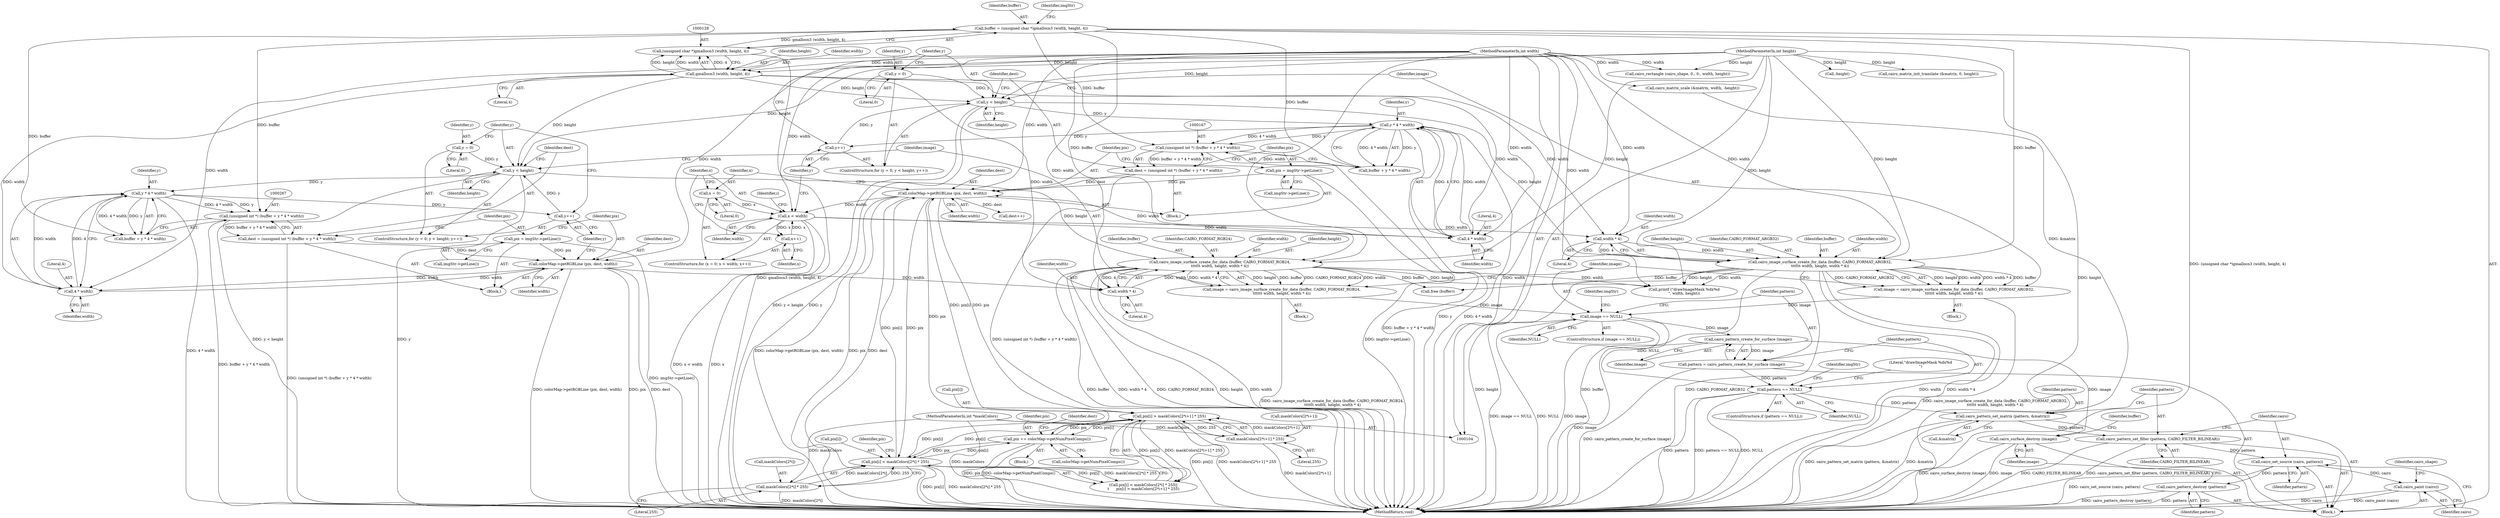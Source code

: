 digraph "0_poppler_7b2d314a61fd0e12f47c62996cb49ec0d1ba747a_1@API" {
"1000302" [label="(Call,cairo_pattern_create_for_surface (image))"];
"1000293" [label="(Call,image == NULL)"];
"1000282" [label="(Call,image = cairo_image_surface_create_for_data (buffer, CAIRO_FORMAT_RGB24,\n\t\t\t\t\t\t width, height, width * 4))"];
"1000284" [label="(Call,cairo_image_surface_create_for_data (buffer, CAIRO_FORMAT_RGB24,\n\t\t\t\t\t\t width, height, width * 4))"];
"1000125" [label="(Call,buffer = (unsigned char *)gmallocn3 (width, height, 4))"];
"1000127" [label="(Call,(unsigned char *)gmallocn3 (width, height, 4))"];
"1000129" [label="(Call,gmallocn3 (width, height, 4))"];
"1000108" [label="(MethodParameterIn,int width)"];
"1000109" [label="(MethodParameterIn,int height)"];
"1000289" [label="(Call,width * 4)"];
"1000278" [label="(Call,colorMap->getRGBLine (pix, dest, width))"];
"1000275" [label="(Call,pix = imgStr->getLine())"];
"1000264" [label="(Call,dest = (unsigned int *) (buffer + y * 4 * width))"];
"1000266" [label="(Call,(unsigned int *) (buffer + y * 4 * width))"];
"1000270" [label="(Call,y * 4 * width)"];
"1000258" [label="(Call,y < height)"];
"1000261" [label="(Call,y++)"];
"1000255" [label="(Call,y = 0)"];
"1000272" [label="(Call,4 * width)"];
"1000242" [label="(Call,image = cairo_image_surface_create_for_data (buffer, CAIRO_FORMAT_ARGB32,\n\t\t\t\t\t\t width, height, width * 4))"];
"1000244" [label="(Call,cairo_image_surface_create_for_data (buffer, CAIRO_FORMAT_ARGB32,\n\t\t\t\t\t\t width, height, width * 4))"];
"1000249" [label="(Call,width * 4)"];
"1000186" [label="(Call,x < width)"];
"1000189" [label="(Call,x++)"];
"1000183" [label="(Call,x = 0)"];
"1000178" [label="(Call,colorMap->getRGBLine (pix, dest, width))"];
"1000215" [label="(Call,pix[i] > maskColors[2*i+1] * 255)"];
"1000237" [label="(Call,pix += colorMap->getNumPixelComps())"];
"1000204" [label="(Call,pix[i] < maskColors[2*i] * 255)"];
"1000208" [label="(Call,maskColors[2*i] * 255)"];
"1000111" [label="(MethodParameterIn,int *maskColors)"];
"1000219" [label="(Call,maskColors[2*i+1] * 255)"];
"1000175" [label="(Call,pix = imgStr->getLine())"];
"1000164" [label="(Call,dest = (unsigned int *) (buffer + y * 4 * width))"];
"1000166" [label="(Call,(unsigned int *) (buffer + y * 4 * width))"];
"1000170" [label="(Call,y * 4 * width)"];
"1000158" [label="(Call,y < height)"];
"1000155" [label="(Call,y = 0)"];
"1000161" [label="(Call,y++)"];
"1000172" [label="(Call,4 * width)"];
"1000300" [label="(Call,pattern = cairo_pattern_create_for_surface (image))"];
"1000305" [label="(Call,pattern == NULL)"];
"1000328" [label="(Call,cairo_pattern_set_matrix (pattern, &matrix))"];
"1000332" [label="(Call,cairo_pattern_set_filter (pattern, CAIRO_FILTER_BILINEAR))"];
"1000335" [label="(Call,cairo_set_source (cairo, pattern))"];
"1000338" [label="(Call,cairo_paint (cairo))"];
"1000351" [label="(Call,cairo_pattern_destroy (pattern))"];
"1000353" [label="(Call,cairo_surface_destroy (image))"];
"1000166" [label="(Call,(unsigned int *) (buffer + y * 4 * width))"];
"1000293" [label="(Call,image == NULL)"];
"1000219" [label="(Call,maskColors[2*i+1] * 255)"];
"1000272" [label="(Call,4 * width)"];
"1000203" [label="(Call,pix[i] < maskColors[2*i] * 255||\n\t      pix[i] > maskColors[2*i+1] * 255)"];
"1000248" [label="(Identifier,height)"];
"1000162" [label="(Identifier,y)"];
"1000242" [label="(Call,image = cairo_image_surface_create_for_data (buffer, CAIRO_FORMAT_ARGB32,\n\t\t\t\t\t\t width, height, width * 4))"];
"1000130" [label="(Identifier,width)"];
"1000343" [label="(Call,cairo_rectangle (cairo_shape, 0., 0., width, height))"];
"1000168" [label="(Call,buffer + y * 4 * width)"];
"1000246" [label="(Identifier,CAIRO_FORMAT_ARGB32)"];
"1000214" [label="(Literal,255)"];
"1000127" [label="(Call,(unsigned char *)gmallocn3 (width, height, 4))"];
"1000263" [label="(Block,)"];
"1000304" [label="(ControlStructure,if (pattern == NULL))"];
"1000262" [label="(Identifier,y)"];
"1000217" [label="(Identifier,pix)"];
"1000113" [label="(Block,)"];
"1000126" [label="(Identifier,buffer)"];
"1000356" [label="(Identifier,buffer)"];
"1000189" [label="(Call,x++)"];
"1000290" [label="(Identifier,width)"];
"1000194" [label="(Identifier,i)"];
"1000313" [label="(Call,printf (\"drawImageMask %dx%d\n\", width, height))"];
"1000277" [label="(Call,imgStr->getLine())"];
"1000170" [label="(Call,y * 4 * width)"];
"1000351" [label="(Call,cairo_pattern_destroy (pattern))"];
"1000326" [label="(Call,-height)"];
"1000238" [label="(Identifier,pix)"];
"1000209" [label="(Call,maskColors[2*i])"];
"1000165" [label="(Identifier,dest)"];
"1000132" [label="(Literal,4)"];
"1000178" [label="(Call,colorMap->getRGBLine (pix, dest, width))"];
"1000180" [label="(Identifier,dest)"];
"1000164" [label="(Call,dest = (unsigned int *) (buffer + y * 4 * width))"];
"1000353" [label="(Call,cairo_surface_destroy (image))"];
"1000134" [label="(Identifier,imgStr)"];
"1000260" [label="(Identifier,height)"];
"1000307" [label="(Identifier,NULL)"];
"1000191" [label="(Block,)"];
"1000284" [label="(Call,cairo_image_surface_create_for_data (buffer, CAIRO_FORMAT_RGB24,\n\t\t\t\t\t\t width, height, width * 4))"];
"1000268" [label="(Call,buffer + y * 4 * width)"];
"1000187" [label="(Identifier,x)"];
"1000177" [label="(Call,imgStr->getLine())"];
"1000322" [label="(Call,cairo_matrix_scale (&matrix, width, -height))"];
"1000294" [label="(Identifier,image)"];
"1000291" [label="(Literal,4)"];
"1000251" [label="(Literal,4)"];
"1000287" [label="(Identifier,width)"];
"1000259" [label="(Identifier,y)"];
"1000208" [label="(Call,maskColors[2*i] * 255)"];
"1000161" [label="(Call,y++)"];
"1000244" [label="(Call,cairo_image_surface_create_for_data (buffer, CAIRO_FORMAT_ARGB32,\n\t\t\t\t\t\t width, height, width * 4))"];
"1000249" [label="(Call,width * 4)"];
"1000111" [label="(MethodParameterIn,int *maskColors)"];
"1000220" [label="(Call,maskColors[2*i+1])"];
"1000330" [label="(Call,&matrix)"];
"1000237" [label="(Call,pix += colorMap->getNumPixelComps())"];
"1000261" [label="(Call,y++)"];
"1000155" [label="(Call,y = 0)"];
"1000240" [label="(Call,dest++)"];
"1000171" [label="(Identifier,y)"];
"1000172" [label="(Call,4 * width)"];
"1000158" [label="(Call,y < height)"];
"1000279" [label="(Identifier,pix)"];
"1000241" [label="(Identifier,dest)"];
"1000332" [label="(Call,cairo_pattern_set_filter (pattern, CAIRO_FILTER_BILINEAR))"];
"1000282" [label="(Call,image = cairo_image_surface_create_for_data (buffer, CAIRO_FORMAT_RGB24,\n\t\t\t\t\t\t width, height, width * 4))"];
"1000182" [label="(ControlStructure,for (x = 0; x < width; x++))"];
"1000183" [label="(Call,x = 0)"];
"1000264" [label="(Call,dest = (unsigned int *) (buffer + y * 4 * width))"];
"1000184" [label="(Identifier,x)"];
"1000257" [label="(Literal,0)"];
"1000336" [label="(Identifier,cairo)"];
"1000256" [label="(Identifier,y)"];
"1000205" [label="(Call,pix[i])"];
"1000245" [label="(Identifier,buffer)"];
"1000131" [label="(Identifier,height)"];
"1000292" [label="(ControlStructure,if (image == NULL))"];
"1000295" [label="(Identifier,NULL)"];
"1000352" [label="(Identifier,pattern)"];
"1000157" [label="(Literal,0)"];
"1000186" [label="(Call,x < width)"];
"1000302" [label="(Call,cairo_pattern_create_for_surface (image))"];
"1000156" [label="(Identifier,y)"];
"1000300" [label="(Call,pattern = cairo_pattern_create_for_surface (image))"];
"1000359" [label="(MethodReturn,void)"];
"1000154" [label="(ControlStructure,for (y = 0; y < height; y++))"];
"1000239" [label="(Call,colorMap->getNumPixelComps())"];
"1000354" [label="(Identifier,image)"];
"1000278" [label="(Call,colorMap->getRGBLine (pix, dest, width))"];
"1000335" [label="(Call,cairo_set_source (cairo, pattern))"];
"1000181" [label="(Identifier,width)"];
"1000329" [label="(Identifier,pattern)"];
"1000305" [label="(Call,pattern == NULL)"];
"1000266" [label="(Call,(unsigned int *) (buffer + y * 4 * width))"];
"1000258" [label="(Call,y < height)"];
"1000190" [label="(Identifier,x)"];
"1000301" [label="(Identifier,pattern)"];
"1000153" [label="(Block,)"];
"1000276" [label="(Identifier,pix)"];
"1000108" [label="(MethodParameterIn,int width)"];
"1000179" [label="(Identifier,pix)"];
"1000270" [label="(Call,y * 4 * width)"];
"1000271" [label="(Identifier,y)"];
"1000227" [label="(Literal,255)"];
"1000160" [label="(Identifier,height)"];
"1000288" [label="(Identifier,height)"];
"1000243" [label="(Identifier,image)"];
"1000341" [label="(Identifier,cairo_shape)"];
"1000273" [label="(Literal,4)"];
"1000176" [label="(Identifier,pix)"];
"1000275" [label="(Call,pix = imgStr->getLine())"];
"1000204" [label="(Call,pix[i] < maskColors[2*i] * 255)"];
"1000338" [label="(Call,cairo_paint (cairo))"];
"1000174" [label="(Identifier,width)"];
"1000215" [label="(Call,pix[i] > maskColors[2*i+1] * 255)"];
"1000109" [label="(MethodParameterIn,int height)"];
"1000317" [label="(Call,cairo_matrix_init_translate (&matrix, 0, height))"];
"1000355" [label="(Call,free (buffer))"];
"1000185" [label="(Literal,0)"];
"1000129" [label="(Call,gmallocn3 (width, height, 4))"];
"1000188" [label="(Identifier,width)"];
"1000280" [label="(Identifier,dest)"];
"1000306" [label="(Identifier,pattern)"];
"1000175" [label="(Call,pix = imgStr->getLine())"];
"1000125" [label="(Call,buffer = (unsigned char *)gmallocn3 (width, height, 4))"];
"1000163" [label="(Block,)"];
"1000173" [label="(Literal,4)"];
"1000289" [label="(Call,width * 4)"];
"1000285" [label="(Identifier,buffer)"];
"1000254" [label="(ControlStructure,for (y = 0; y < height; y++))"];
"1000216" [label="(Call,pix[i])"];
"1000253" [label="(Block,)"];
"1000303" [label="(Identifier,image)"];
"1000310" [label="(Identifier,imgStr)"];
"1000283" [label="(Identifier,image)"];
"1000334" [label="(Identifier,CAIRO_FILTER_BILINEAR)"];
"1000255" [label="(Call,y = 0)"];
"1000159" [label="(Identifier,y)"];
"1000314" [label="(Literal,\"drawImageMask %dx%d\n\")"];
"1000333" [label="(Identifier,pattern)"];
"1000274" [label="(Identifier,width)"];
"1000298" [label="(Identifier,imgStr)"];
"1000281" [label="(Identifier,width)"];
"1000247" [label="(Identifier,width)"];
"1000250" [label="(Identifier,width)"];
"1000339" [label="(Identifier,cairo)"];
"1000286" [label="(Identifier,CAIRO_FORMAT_RGB24)"];
"1000328" [label="(Call,cairo_pattern_set_matrix (pattern, &matrix))"];
"1000265" [label="(Identifier,dest)"];
"1000337" [label="(Identifier,pattern)"];
"1000302" -> "1000300"  [label="AST: "];
"1000302" -> "1000303"  [label="CFG: "];
"1000303" -> "1000302"  [label="AST: "];
"1000300" -> "1000302"  [label="CFG: "];
"1000302" -> "1000359"  [label="DDG: image"];
"1000302" -> "1000300"  [label="DDG: image"];
"1000293" -> "1000302"  [label="DDG: image"];
"1000302" -> "1000353"  [label="DDG: image"];
"1000293" -> "1000292"  [label="AST: "];
"1000293" -> "1000295"  [label="CFG: "];
"1000294" -> "1000293"  [label="AST: "];
"1000295" -> "1000293"  [label="AST: "];
"1000298" -> "1000293"  [label="CFG: "];
"1000301" -> "1000293"  [label="CFG: "];
"1000293" -> "1000359"  [label="DDG: image"];
"1000293" -> "1000359"  [label="DDG: image == NULL"];
"1000293" -> "1000359"  [label="DDG: NULL"];
"1000282" -> "1000293"  [label="DDG: image"];
"1000242" -> "1000293"  [label="DDG: image"];
"1000293" -> "1000305"  [label="DDG: NULL"];
"1000282" -> "1000253"  [label="AST: "];
"1000282" -> "1000284"  [label="CFG: "];
"1000283" -> "1000282"  [label="AST: "];
"1000284" -> "1000282"  [label="AST: "];
"1000294" -> "1000282"  [label="CFG: "];
"1000282" -> "1000359"  [label="DDG: cairo_image_surface_create_for_data (buffer, CAIRO_FORMAT_RGB24,\n\t\t\t\t\t\t width, height, width * 4)"];
"1000284" -> "1000282"  [label="DDG: height"];
"1000284" -> "1000282"  [label="DDG: buffer"];
"1000284" -> "1000282"  [label="DDG: CAIRO_FORMAT_RGB24"];
"1000284" -> "1000282"  [label="DDG: width"];
"1000284" -> "1000282"  [label="DDG: width * 4"];
"1000284" -> "1000289"  [label="CFG: "];
"1000285" -> "1000284"  [label="AST: "];
"1000286" -> "1000284"  [label="AST: "];
"1000287" -> "1000284"  [label="AST: "];
"1000288" -> "1000284"  [label="AST: "];
"1000289" -> "1000284"  [label="AST: "];
"1000284" -> "1000359"  [label="DDG: CAIRO_FORMAT_RGB24"];
"1000284" -> "1000359"  [label="DDG: buffer"];
"1000284" -> "1000359"  [label="DDG: width"];
"1000284" -> "1000359"  [label="DDG: width * 4"];
"1000284" -> "1000359"  [label="DDG: height"];
"1000125" -> "1000284"  [label="DDG: buffer"];
"1000289" -> "1000284"  [label="DDG: width"];
"1000289" -> "1000284"  [label="DDG: 4"];
"1000108" -> "1000284"  [label="DDG: width"];
"1000258" -> "1000284"  [label="DDG: height"];
"1000109" -> "1000284"  [label="DDG: height"];
"1000284" -> "1000313"  [label="DDG: width"];
"1000284" -> "1000313"  [label="DDG: height"];
"1000284" -> "1000355"  [label="DDG: buffer"];
"1000125" -> "1000113"  [label="AST: "];
"1000125" -> "1000127"  [label="CFG: "];
"1000126" -> "1000125"  [label="AST: "];
"1000127" -> "1000125"  [label="AST: "];
"1000134" -> "1000125"  [label="CFG: "];
"1000125" -> "1000359"  [label="DDG: (unsigned char *)gmallocn3 (width, height, 4)"];
"1000127" -> "1000125"  [label="DDG: gmallocn3 (width, height, 4)"];
"1000125" -> "1000166"  [label="DDG: buffer"];
"1000125" -> "1000168"  [label="DDG: buffer"];
"1000125" -> "1000244"  [label="DDG: buffer"];
"1000125" -> "1000266"  [label="DDG: buffer"];
"1000125" -> "1000268"  [label="DDG: buffer"];
"1000127" -> "1000129"  [label="CFG: "];
"1000128" -> "1000127"  [label="AST: "];
"1000129" -> "1000127"  [label="AST: "];
"1000127" -> "1000359"  [label="DDG: gmallocn3 (width, height, 4)"];
"1000129" -> "1000127"  [label="DDG: width"];
"1000129" -> "1000127"  [label="DDG: height"];
"1000129" -> "1000127"  [label="DDG: 4"];
"1000129" -> "1000132"  [label="CFG: "];
"1000130" -> "1000129"  [label="AST: "];
"1000131" -> "1000129"  [label="AST: "];
"1000132" -> "1000129"  [label="AST: "];
"1000108" -> "1000129"  [label="DDG: width"];
"1000109" -> "1000129"  [label="DDG: height"];
"1000129" -> "1000158"  [label="DDG: height"];
"1000129" -> "1000172"  [label="DDG: width"];
"1000129" -> "1000249"  [label="DDG: width"];
"1000129" -> "1000258"  [label="DDG: height"];
"1000129" -> "1000272"  [label="DDG: width"];
"1000129" -> "1000289"  [label="DDG: width"];
"1000108" -> "1000104"  [label="AST: "];
"1000108" -> "1000359"  [label="DDG: width"];
"1000108" -> "1000172"  [label="DDG: width"];
"1000108" -> "1000178"  [label="DDG: width"];
"1000108" -> "1000186"  [label="DDG: width"];
"1000108" -> "1000244"  [label="DDG: width"];
"1000108" -> "1000249"  [label="DDG: width"];
"1000108" -> "1000272"  [label="DDG: width"];
"1000108" -> "1000278"  [label="DDG: width"];
"1000108" -> "1000289"  [label="DDG: width"];
"1000108" -> "1000313"  [label="DDG: width"];
"1000108" -> "1000322"  [label="DDG: width"];
"1000108" -> "1000343"  [label="DDG: width"];
"1000109" -> "1000104"  [label="AST: "];
"1000109" -> "1000359"  [label="DDG: height"];
"1000109" -> "1000158"  [label="DDG: height"];
"1000109" -> "1000244"  [label="DDG: height"];
"1000109" -> "1000258"  [label="DDG: height"];
"1000109" -> "1000313"  [label="DDG: height"];
"1000109" -> "1000317"  [label="DDG: height"];
"1000109" -> "1000326"  [label="DDG: height"];
"1000109" -> "1000343"  [label="DDG: height"];
"1000289" -> "1000291"  [label="CFG: "];
"1000290" -> "1000289"  [label="AST: "];
"1000291" -> "1000289"  [label="AST: "];
"1000278" -> "1000289"  [label="DDG: width"];
"1000278" -> "1000263"  [label="AST: "];
"1000278" -> "1000281"  [label="CFG: "];
"1000279" -> "1000278"  [label="AST: "];
"1000280" -> "1000278"  [label="AST: "];
"1000281" -> "1000278"  [label="AST: "];
"1000262" -> "1000278"  [label="CFG: "];
"1000278" -> "1000359"  [label="DDG: dest"];
"1000278" -> "1000359"  [label="DDG: colorMap->getRGBLine (pix, dest, width)"];
"1000278" -> "1000359"  [label="DDG: pix"];
"1000278" -> "1000272"  [label="DDG: width"];
"1000275" -> "1000278"  [label="DDG: pix"];
"1000264" -> "1000278"  [label="DDG: dest"];
"1000272" -> "1000278"  [label="DDG: width"];
"1000275" -> "1000263"  [label="AST: "];
"1000275" -> "1000277"  [label="CFG: "];
"1000276" -> "1000275"  [label="AST: "];
"1000277" -> "1000275"  [label="AST: "];
"1000279" -> "1000275"  [label="CFG: "];
"1000275" -> "1000359"  [label="DDG: imgStr->getLine()"];
"1000264" -> "1000263"  [label="AST: "];
"1000264" -> "1000266"  [label="CFG: "];
"1000265" -> "1000264"  [label="AST: "];
"1000266" -> "1000264"  [label="AST: "];
"1000276" -> "1000264"  [label="CFG: "];
"1000264" -> "1000359"  [label="DDG: (unsigned int *) (buffer + y * 4 * width)"];
"1000266" -> "1000264"  [label="DDG: buffer + y * 4 * width"];
"1000266" -> "1000268"  [label="CFG: "];
"1000267" -> "1000266"  [label="AST: "];
"1000268" -> "1000266"  [label="AST: "];
"1000266" -> "1000359"  [label="DDG: buffer + y * 4 * width"];
"1000270" -> "1000266"  [label="DDG: y"];
"1000270" -> "1000266"  [label="DDG: 4 * width"];
"1000270" -> "1000268"  [label="AST: "];
"1000270" -> "1000272"  [label="CFG: "];
"1000271" -> "1000270"  [label="AST: "];
"1000272" -> "1000270"  [label="AST: "];
"1000268" -> "1000270"  [label="CFG: "];
"1000270" -> "1000359"  [label="DDG: 4 * width"];
"1000270" -> "1000261"  [label="DDG: y"];
"1000270" -> "1000268"  [label="DDG: y"];
"1000270" -> "1000268"  [label="DDG: 4 * width"];
"1000258" -> "1000270"  [label="DDG: y"];
"1000272" -> "1000270"  [label="DDG: 4"];
"1000272" -> "1000270"  [label="DDG: width"];
"1000258" -> "1000254"  [label="AST: "];
"1000258" -> "1000260"  [label="CFG: "];
"1000259" -> "1000258"  [label="AST: "];
"1000260" -> "1000258"  [label="AST: "];
"1000265" -> "1000258"  [label="CFG: "];
"1000283" -> "1000258"  [label="CFG: "];
"1000258" -> "1000359"  [label="DDG: y"];
"1000258" -> "1000359"  [label="DDG: y < height"];
"1000261" -> "1000258"  [label="DDG: y"];
"1000255" -> "1000258"  [label="DDG: y"];
"1000261" -> "1000254"  [label="AST: "];
"1000261" -> "1000262"  [label="CFG: "];
"1000262" -> "1000261"  [label="AST: "];
"1000259" -> "1000261"  [label="CFG: "];
"1000255" -> "1000254"  [label="AST: "];
"1000255" -> "1000257"  [label="CFG: "];
"1000256" -> "1000255"  [label="AST: "];
"1000257" -> "1000255"  [label="AST: "];
"1000259" -> "1000255"  [label="CFG: "];
"1000272" -> "1000274"  [label="CFG: "];
"1000273" -> "1000272"  [label="AST: "];
"1000274" -> "1000272"  [label="AST: "];
"1000242" -> "1000153"  [label="AST: "];
"1000242" -> "1000244"  [label="CFG: "];
"1000243" -> "1000242"  [label="AST: "];
"1000244" -> "1000242"  [label="AST: "];
"1000294" -> "1000242"  [label="CFG: "];
"1000242" -> "1000359"  [label="DDG: cairo_image_surface_create_for_data (buffer, CAIRO_FORMAT_ARGB32,\n\t\t\t\t\t\t width, height, width * 4)"];
"1000244" -> "1000242"  [label="DDG: height"];
"1000244" -> "1000242"  [label="DDG: width"];
"1000244" -> "1000242"  [label="DDG: width * 4"];
"1000244" -> "1000242"  [label="DDG: buffer"];
"1000244" -> "1000242"  [label="DDG: CAIRO_FORMAT_ARGB32"];
"1000244" -> "1000249"  [label="CFG: "];
"1000245" -> "1000244"  [label="AST: "];
"1000246" -> "1000244"  [label="AST: "];
"1000247" -> "1000244"  [label="AST: "];
"1000248" -> "1000244"  [label="AST: "];
"1000249" -> "1000244"  [label="AST: "];
"1000244" -> "1000359"  [label="DDG: height"];
"1000244" -> "1000359"  [label="DDG: buffer"];
"1000244" -> "1000359"  [label="DDG: CAIRO_FORMAT_ARGB32"];
"1000244" -> "1000359"  [label="DDG: width"];
"1000244" -> "1000359"  [label="DDG: width * 4"];
"1000249" -> "1000244"  [label="DDG: width"];
"1000249" -> "1000244"  [label="DDG: 4"];
"1000158" -> "1000244"  [label="DDG: height"];
"1000244" -> "1000313"  [label="DDG: width"];
"1000244" -> "1000313"  [label="DDG: height"];
"1000244" -> "1000355"  [label="DDG: buffer"];
"1000249" -> "1000251"  [label="CFG: "];
"1000250" -> "1000249"  [label="AST: "];
"1000251" -> "1000249"  [label="AST: "];
"1000186" -> "1000249"  [label="DDG: width"];
"1000186" -> "1000182"  [label="AST: "];
"1000186" -> "1000188"  [label="CFG: "];
"1000187" -> "1000186"  [label="AST: "];
"1000188" -> "1000186"  [label="AST: "];
"1000194" -> "1000186"  [label="CFG: "];
"1000162" -> "1000186"  [label="CFG: "];
"1000186" -> "1000359"  [label="DDG: x < width"];
"1000186" -> "1000359"  [label="DDG: x"];
"1000186" -> "1000172"  [label="DDG: width"];
"1000189" -> "1000186"  [label="DDG: x"];
"1000183" -> "1000186"  [label="DDG: x"];
"1000178" -> "1000186"  [label="DDG: width"];
"1000186" -> "1000189"  [label="DDG: x"];
"1000189" -> "1000182"  [label="AST: "];
"1000189" -> "1000190"  [label="CFG: "];
"1000190" -> "1000189"  [label="AST: "];
"1000187" -> "1000189"  [label="CFG: "];
"1000183" -> "1000182"  [label="AST: "];
"1000183" -> "1000185"  [label="CFG: "];
"1000184" -> "1000183"  [label="AST: "];
"1000185" -> "1000183"  [label="AST: "];
"1000187" -> "1000183"  [label="CFG: "];
"1000178" -> "1000163"  [label="AST: "];
"1000178" -> "1000181"  [label="CFG: "];
"1000179" -> "1000178"  [label="AST: "];
"1000180" -> "1000178"  [label="AST: "];
"1000181" -> "1000178"  [label="AST: "];
"1000184" -> "1000178"  [label="CFG: "];
"1000178" -> "1000359"  [label="DDG: colorMap->getRGBLine (pix, dest, width)"];
"1000178" -> "1000359"  [label="DDG: pix"];
"1000178" -> "1000359"  [label="DDG: dest"];
"1000215" -> "1000178"  [label="DDG: pix[i]"];
"1000175" -> "1000178"  [label="DDG: pix"];
"1000204" -> "1000178"  [label="DDG: pix[i]"];
"1000164" -> "1000178"  [label="DDG: dest"];
"1000172" -> "1000178"  [label="DDG: width"];
"1000178" -> "1000204"  [label="DDG: pix"];
"1000178" -> "1000215"  [label="DDG: pix"];
"1000178" -> "1000237"  [label="DDG: pix"];
"1000178" -> "1000240"  [label="DDG: dest"];
"1000215" -> "1000203"  [label="AST: "];
"1000215" -> "1000219"  [label="CFG: "];
"1000216" -> "1000215"  [label="AST: "];
"1000219" -> "1000215"  [label="AST: "];
"1000203" -> "1000215"  [label="CFG: "];
"1000215" -> "1000359"  [label="DDG: pix[i]"];
"1000215" -> "1000359"  [label="DDG: maskColors[2*i+1] * 255"];
"1000215" -> "1000204"  [label="DDG: pix[i]"];
"1000215" -> "1000203"  [label="DDG: pix[i]"];
"1000215" -> "1000203"  [label="DDG: maskColors[2*i+1] * 255"];
"1000237" -> "1000215"  [label="DDG: pix"];
"1000204" -> "1000215"  [label="DDG: pix[i]"];
"1000219" -> "1000215"  [label="DDG: maskColors[2*i+1]"];
"1000219" -> "1000215"  [label="DDG: 255"];
"1000215" -> "1000237"  [label="DDG: pix[i]"];
"1000237" -> "1000191"  [label="AST: "];
"1000237" -> "1000239"  [label="CFG: "];
"1000238" -> "1000237"  [label="AST: "];
"1000239" -> "1000237"  [label="AST: "];
"1000241" -> "1000237"  [label="CFG: "];
"1000237" -> "1000359"  [label="DDG: colorMap->getNumPixelComps()"];
"1000237" -> "1000359"  [label="DDG: pix"];
"1000237" -> "1000204"  [label="DDG: pix"];
"1000204" -> "1000237"  [label="DDG: pix[i]"];
"1000204" -> "1000203"  [label="AST: "];
"1000204" -> "1000208"  [label="CFG: "];
"1000205" -> "1000204"  [label="AST: "];
"1000208" -> "1000204"  [label="AST: "];
"1000217" -> "1000204"  [label="CFG: "];
"1000203" -> "1000204"  [label="CFG: "];
"1000204" -> "1000359"  [label="DDG: maskColors[2*i] * 255"];
"1000204" -> "1000359"  [label="DDG: pix[i]"];
"1000204" -> "1000203"  [label="DDG: pix[i]"];
"1000204" -> "1000203"  [label="DDG: maskColors[2*i] * 255"];
"1000208" -> "1000204"  [label="DDG: maskColors[2*i]"];
"1000208" -> "1000204"  [label="DDG: 255"];
"1000208" -> "1000214"  [label="CFG: "];
"1000209" -> "1000208"  [label="AST: "];
"1000214" -> "1000208"  [label="AST: "];
"1000208" -> "1000359"  [label="DDG: maskColors[2*i]"];
"1000111" -> "1000208"  [label="DDG: maskColors"];
"1000111" -> "1000104"  [label="AST: "];
"1000111" -> "1000359"  [label="DDG: maskColors"];
"1000111" -> "1000219"  [label="DDG: maskColors"];
"1000219" -> "1000227"  [label="CFG: "];
"1000220" -> "1000219"  [label="AST: "];
"1000227" -> "1000219"  [label="AST: "];
"1000219" -> "1000359"  [label="DDG: maskColors[2*i+1]"];
"1000175" -> "1000163"  [label="AST: "];
"1000175" -> "1000177"  [label="CFG: "];
"1000176" -> "1000175"  [label="AST: "];
"1000177" -> "1000175"  [label="AST: "];
"1000179" -> "1000175"  [label="CFG: "];
"1000175" -> "1000359"  [label="DDG: imgStr->getLine()"];
"1000164" -> "1000163"  [label="AST: "];
"1000164" -> "1000166"  [label="CFG: "];
"1000165" -> "1000164"  [label="AST: "];
"1000166" -> "1000164"  [label="AST: "];
"1000176" -> "1000164"  [label="CFG: "];
"1000164" -> "1000359"  [label="DDG: (unsigned int *) (buffer + y * 4 * width)"];
"1000166" -> "1000164"  [label="DDG: buffer + y * 4 * width"];
"1000166" -> "1000168"  [label="CFG: "];
"1000167" -> "1000166"  [label="AST: "];
"1000168" -> "1000166"  [label="AST: "];
"1000166" -> "1000359"  [label="DDG: buffer + y * 4 * width"];
"1000170" -> "1000166"  [label="DDG: y"];
"1000170" -> "1000166"  [label="DDG: 4 * width"];
"1000170" -> "1000168"  [label="AST: "];
"1000170" -> "1000172"  [label="CFG: "];
"1000171" -> "1000170"  [label="AST: "];
"1000172" -> "1000170"  [label="AST: "];
"1000168" -> "1000170"  [label="CFG: "];
"1000170" -> "1000359"  [label="DDG: 4 * width"];
"1000170" -> "1000359"  [label="DDG: y"];
"1000170" -> "1000161"  [label="DDG: y"];
"1000170" -> "1000168"  [label="DDG: y"];
"1000170" -> "1000168"  [label="DDG: 4 * width"];
"1000158" -> "1000170"  [label="DDG: y"];
"1000172" -> "1000170"  [label="DDG: 4"];
"1000172" -> "1000170"  [label="DDG: width"];
"1000158" -> "1000154"  [label="AST: "];
"1000158" -> "1000160"  [label="CFG: "];
"1000159" -> "1000158"  [label="AST: "];
"1000160" -> "1000158"  [label="AST: "];
"1000165" -> "1000158"  [label="CFG: "];
"1000243" -> "1000158"  [label="CFG: "];
"1000158" -> "1000359"  [label="DDG: y"];
"1000158" -> "1000359"  [label="DDG: y < height"];
"1000155" -> "1000158"  [label="DDG: y"];
"1000161" -> "1000158"  [label="DDG: y"];
"1000155" -> "1000154"  [label="AST: "];
"1000155" -> "1000157"  [label="CFG: "];
"1000156" -> "1000155"  [label="AST: "];
"1000157" -> "1000155"  [label="AST: "];
"1000159" -> "1000155"  [label="CFG: "];
"1000161" -> "1000154"  [label="AST: "];
"1000161" -> "1000162"  [label="CFG: "];
"1000162" -> "1000161"  [label="AST: "];
"1000159" -> "1000161"  [label="CFG: "];
"1000172" -> "1000174"  [label="CFG: "];
"1000173" -> "1000172"  [label="AST: "];
"1000174" -> "1000172"  [label="AST: "];
"1000300" -> "1000113"  [label="AST: "];
"1000301" -> "1000300"  [label="AST: "];
"1000306" -> "1000300"  [label="CFG: "];
"1000300" -> "1000359"  [label="DDG: cairo_pattern_create_for_surface (image)"];
"1000300" -> "1000305"  [label="DDG: pattern"];
"1000305" -> "1000304"  [label="AST: "];
"1000305" -> "1000307"  [label="CFG: "];
"1000306" -> "1000305"  [label="AST: "];
"1000307" -> "1000305"  [label="AST: "];
"1000310" -> "1000305"  [label="CFG: "];
"1000314" -> "1000305"  [label="CFG: "];
"1000305" -> "1000359"  [label="DDG: pattern == NULL"];
"1000305" -> "1000359"  [label="DDG: NULL"];
"1000305" -> "1000359"  [label="DDG: pattern"];
"1000305" -> "1000328"  [label="DDG: pattern"];
"1000328" -> "1000113"  [label="AST: "];
"1000328" -> "1000330"  [label="CFG: "];
"1000329" -> "1000328"  [label="AST: "];
"1000330" -> "1000328"  [label="AST: "];
"1000333" -> "1000328"  [label="CFG: "];
"1000328" -> "1000359"  [label="DDG: cairo_pattern_set_matrix (pattern, &matrix)"];
"1000328" -> "1000359"  [label="DDG: &matrix"];
"1000322" -> "1000328"  [label="DDG: &matrix"];
"1000328" -> "1000332"  [label="DDG: pattern"];
"1000332" -> "1000113"  [label="AST: "];
"1000332" -> "1000334"  [label="CFG: "];
"1000333" -> "1000332"  [label="AST: "];
"1000334" -> "1000332"  [label="AST: "];
"1000336" -> "1000332"  [label="CFG: "];
"1000332" -> "1000359"  [label="DDG: CAIRO_FILTER_BILINEAR"];
"1000332" -> "1000359"  [label="DDG: cairo_pattern_set_filter (pattern, CAIRO_FILTER_BILINEAR)"];
"1000332" -> "1000335"  [label="DDG: pattern"];
"1000335" -> "1000113"  [label="AST: "];
"1000335" -> "1000337"  [label="CFG: "];
"1000336" -> "1000335"  [label="AST: "];
"1000337" -> "1000335"  [label="AST: "];
"1000339" -> "1000335"  [label="CFG: "];
"1000335" -> "1000359"  [label="DDG: cairo_set_source (cairo, pattern)"];
"1000335" -> "1000338"  [label="DDG: cairo"];
"1000335" -> "1000351"  [label="DDG: pattern"];
"1000338" -> "1000113"  [label="AST: "];
"1000338" -> "1000339"  [label="CFG: "];
"1000339" -> "1000338"  [label="AST: "];
"1000341" -> "1000338"  [label="CFG: "];
"1000338" -> "1000359"  [label="DDG: cairo"];
"1000338" -> "1000359"  [label="DDG: cairo_paint (cairo)"];
"1000351" -> "1000113"  [label="AST: "];
"1000351" -> "1000352"  [label="CFG: "];
"1000352" -> "1000351"  [label="AST: "];
"1000354" -> "1000351"  [label="CFG: "];
"1000351" -> "1000359"  [label="DDG: cairo_pattern_destroy (pattern)"];
"1000351" -> "1000359"  [label="DDG: pattern"];
"1000353" -> "1000113"  [label="AST: "];
"1000353" -> "1000354"  [label="CFG: "];
"1000354" -> "1000353"  [label="AST: "];
"1000356" -> "1000353"  [label="CFG: "];
"1000353" -> "1000359"  [label="DDG: cairo_surface_destroy (image)"];
"1000353" -> "1000359"  [label="DDG: image"];
}

